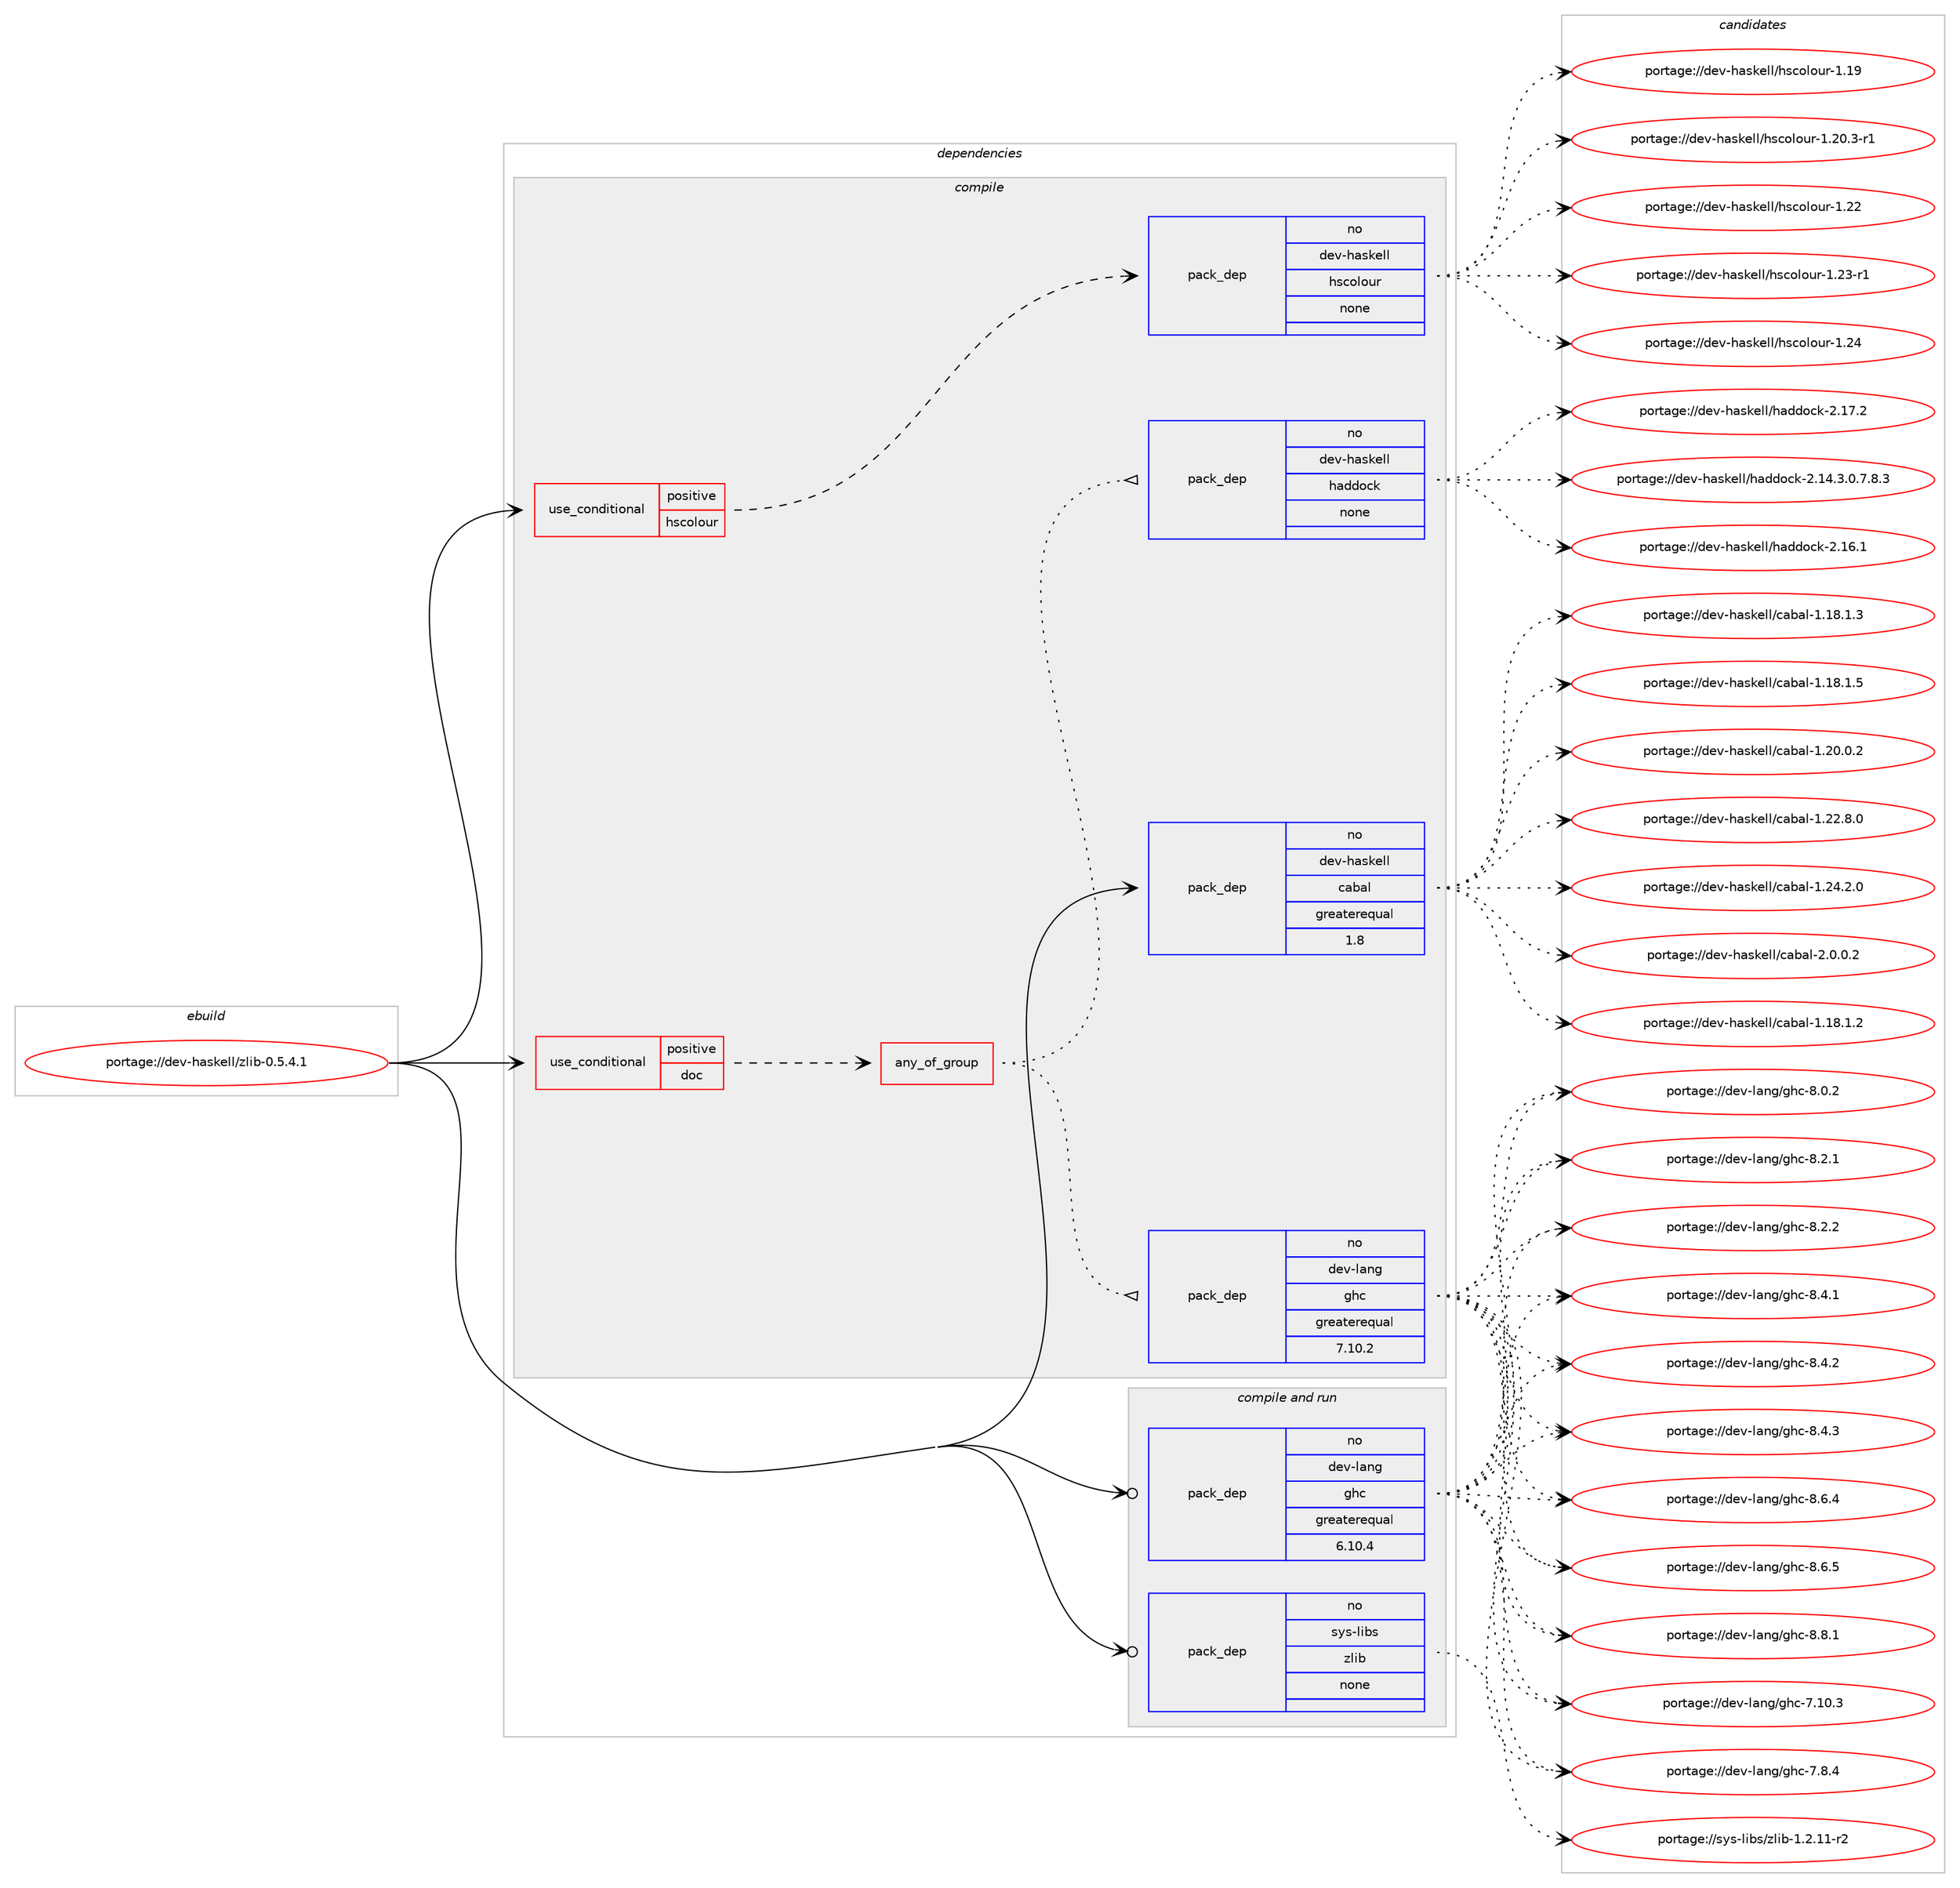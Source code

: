 digraph prolog {

# *************
# Graph options
# *************

newrank=true;
concentrate=true;
compound=true;
graph [rankdir=LR,fontname=Helvetica,fontsize=10,ranksep=1.5];#, ranksep=2.5, nodesep=0.2];
edge  [arrowhead=vee];
node  [fontname=Helvetica,fontsize=10];

# **********
# The ebuild
# **********

subgraph cluster_leftcol {
color=gray;
rank=same;
label=<<i>ebuild</i>>;
id [label="portage://dev-haskell/zlib-0.5.4.1", color=red, width=4, href="../dev-haskell/zlib-0.5.4.1.svg"];
}

# ****************
# The dependencies
# ****************

subgraph cluster_midcol {
color=gray;
label=<<i>dependencies</i>>;
subgraph cluster_compile {
fillcolor="#eeeeee";
style=filled;
label=<<i>compile</i>>;
subgraph cond17883 {
dependency85601 [label=<<TABLE BORDER="0" CELLBORDER="1" CELLSPACING="0" CELLPADDING="4"><TR><TD ROWSPAN="3" CELLPADDING="10">use_conditional</TD></TR><TR><TD>positive</TD></TR><TR><TD>doc</TD></TR></TABLE>>, shape=none, color=red];
subgraph any2644 {
dependency85602 [label=<<TABLE BORDER="0" CELLBORDER="1" CELLSPACING="0" CELLPADDING="4"><TR><TD CELLPADDING="10">any_of_group</TD></TR></TABLE>>, shape=none, color=red];subgraph pack65017 {
dependency85603 [label=<<TABLE BORDER="0" CELLBORDER="1" CELLSPACING="0" CELLPADDING="4" WIDTH="220"><TR><TD ROWSPAN="6" CELLPADDING="30">pack_dep</TD></TR><TR><TD WIDTH="110">no</TD></TR><TR><TD>dev-haskell</TD></TR><TR><TD>haddock</TD></TR><TR><TD>none</TD></TR><TR><TD></TD></TR></TABLE>>, shape=none, color=blue];
}
dependency85602:e -> dependency85603:w [weight=20,style="dotted",arrowhead="oinv"];
subgraph pack65018 {
dependency85604 [label=<<TABLE BORDER="0" CELLBORDER="1" CELLSPACING="0" CELLPADDING="4" WIDTH="220"><TR><TD ROWSPAN="6" CELLPADDING="30">pack_dep</TD></TR><TR><TD WIDTH="110">no</TD></TR><TR><TD>dev-lang</TD></TR><TR><TD>ghc</TD></TR><TR><TD>greaterequal</TD></TR><TR><TD>7.10.2</TD></TR></TABLE>>, shape=none, color=blue];
}
dependency85602:e -> dependency85604:w [weight=20,style="dotted",arrowhead="oinv"];
}
dependency85601:e -> dependency85602:w [weight=20,style="dashed",arrowhead="vee"];
}
id:e -> dependency85601:w [weight=20,style="solid",arrowhead="vee"];
subgraph cond17884 {
dependency85605 [label=<<TABLE BORDER="0" CELLBORDER="1" CELLSPACING="0" CELLPADDING="4"><TR><TD ROWSPAN="3" CELLPADDING="10">use_conditional</TD></TR><TR><TD>positive</TD></TR><TR><TD>hscolour</TD></TR></TABLE>>, shape=none, color=red];
subgraph pack65019 {
dependency85606 [label=<<TABLE BORDER="0" CELLBORDER="1" CELLSPACING="0" CELLPADDING="4" WIDTH="220"><TR><TD ROWSPAN="6" CELLPADDING="30">pack_dep</TD></TR><TR><TD WIDTH="110">no</TD></TR><TR><TD>dev-haskell</TD></TR><TR><TD>hscolour</TD></TR><TR><TD>none</TD></TR><TR><TD></TD></TR></TABLE>>, shape=none, color=blue];
}
dependency85605:e -> dependency85606:w [weight=20,style="dashed",arrowhead="vee"];
}
id:e -> dependency85605:w [weight=20,style="solid",arrowhead="vee"];
subgraph pack65020 {
dependency85607 [label=<<TABLE BORDER="0" CELLBORDER="1" CELLSPACING="0" CELLPADDING="4" WIDTH="220"><TR><TD ROWSPAN="6" CELLPADDING="30">pack_dep</TD></TR><TR><TD WIDTH="110">no</TD></TR><TR><TD>dev-haskell</TD></TR><TR><TD>cabal</TD></TR><TR><TD>greaterequal</TD></TR><TR><TD>1.8</TD></TR></TABLE>>, shape=none, color=blue];
}
id:e -> dependency85607:w [weight=20,style="solid",arrowhead="vee"];
}
subgraph cluster_compileandrun {
fillcolor="#eeeeee";
style=filled;
label=<<i>compile and run</i>>;
subgraph pack65021 {
dependency85608 [label=<<TABLE BORDER="0" CELLBORDER="1" CELLSPACING="0" CELLPADDING="4" WIDTH="220"><TR><TD ROWSPAN="6" CELLPADDING="30">pack_dep</TD></TR><TR><TD WIDTH="110">no</TD></TR><TR><TD>dev-lang</TD></TR><TR><TD>ghc</TD></TR><TR><TD>greaterequal</TD></TR><TR><TD>6.10.4</TD></TR></TABLE>>, shape=none, color=blue];
}
id:e -> dependency85608:w [weight=20,style="solid",arrowhead="odotvee"];
subgraph pack65022 {
dependency85609 [label=<<TABLE BORDER="0" CELLBORDER="1" CELLSPACING="0" CELLPADDING="4" WIDTH="220"><TR><TD ROWSPAN="6" CELLPADDING="30">pack_dep</TD></TR><TR><TD WIDTH="110">no</TD></TR><TR><TD>sys-libs</TD></TR><TR><TD>zlib</TD></TR><TR><TD>none</TD></TR><TR><TD></TD></TR></TABLE>>, shape=none, color=blue];
}
id:e -> dependency85609:w [weight=20,style="solid",arrowhead="odotvee"];
}
subgraph cluster_run {
fillcolor="#eeeeee";
style=filled;
label=<<i>run</i>>;
}
}

# **************
# The candidates
# **************

subgraph cluster_choices {
rank=same;
color=gray;
label=<<i>candidates</i>>;

subgraph choice65017 {
color=black;
nodesep=1;
choiceportage1001011184510497115107101108108471049710010011199107455046495246514648465546564651 [label="portage://dev-haskell/haddock-2.14.3.0.7.8.3", color=red, width=4,href="../dev-haskell/haddock-2.14.3.0.7.8.3.svg"];
choiceportage100101118451049711510710110810847104971001001119910745504649544649 [label="portage://dev-haskell/haddock-2.16.1", color=red, width=4,href="../dev-haskell/haddock-2.16.1.svg"];
choiceportage100101118451049711510710110810847104971001001119910745504649554650 [label="portage://dev-haskell/haddock-2.17.2", color=red, width=4,href="../dev-haskell/haddock-2.17.2.svg"];
dependency85603:e -> choiceportage1001011184510497115107101108108471049710010011199107455046495246514648465546564651:w [style=dotted,weight="100"];
dependency85603:e -> choiceportage100101118451049711510710110810847104971001001119910745504649544649:w [style=dotted,weight="100"];
dependency85603:e -> choiceportage100101118451049711510710110810847104971001001119910745504649554650:w [style=dotted,weight="100"];
}
subgraph choice65018 {
color=black;
nodesep=1;
choiceportage1001011184510897110103471031049945554649484651 [label="portage://dev-lang/ghc-7.10.3", color=red, width=4,href="../dev-lang/ghc-7.10.3.svg"];
choiceportage10010111845108971101034710310499455546564652 [label="portage://dev-lang/ghc-7.8.4", color=red, width=4,href="../dev-lang/ghc-7.8.4.svg"];
choiceportage10010111845108971101034710310499455646484650 [label="portage://dev-lang/ghc-8.0.2", color=red, width=4,href="../dev-lang/ghc-8.0.2.svg"];
choiceportage10010111845108971101034710310499455646504649 [label="portage://dev-lang/ghc-8.2.1", color=red, width=4,href="../dev-lang/ghc-8.2.1.svg"];
choiceportage10010111845108971101034710310499455646504650 [label="portage://dev-lang/ghc-8.2.2", color=red, width=4,href="../dev-lang/ghc-8.2.2.svg"];
choiceportage10010111845108971101034710310499455646524649 [label="portage://dev-lang/ghc-8.4.1", color=red, width=4,href="../dev-lang/ghc-8.4.1.svg"];
choiceportage10010111845108971101034710310499455646524650 [label="portage://dev-lang/ghc-8.4.2", color=red, width=4,href="../dev-lang/ghc-8.4.2.svg"];
choiceportage10010111845108971101034710310499455646524651 [label="portage://dev-lang/ghc-8.4.3", color=red, width=4,href="../dev-lang/ghc-8.4.3.svg"];
choiceportage10010111845108971101034710310499455646544652 [label="portage://dev-lang/ghc-8.6.4", color=red, width=4,href="../dev-lang/ghc-8.6.4.svg"];
choiceportage10010111845108971101034710310499455646544653 [label="portage://dev-lang/ghc-8.6.5", color=red, width=4,href="../dev-lang/ghc-8.6.5.svg"];
choiceportage10010111845108971101034710310499455646564649 [label="portage://dev-lang/ghc-8.8.1", color=red, width=4,href="../dev-lang/ghc-8.8.1.svg"];
dependency85604:e -> choiceportage1001011184510897110103471031049945554649484651:w [style=dotted,weight="100"];
dependency85604:e -> choiceportage10010111845108971101034710310499455546564652:w [style=dotted,weight="100"];
dependency85604:e -> choiceportage10010111845108971101034710310499455646484650:w [style=dotted,weight="100"];
dependency85604:e -> choiceportage10010111845108971101034710310499455646504649:w [style=dotted,weight="100"];
dependency85604:e -> choiceportage10010111845108971101034710310499455646504650:w [style=dotted,weight="100"];
dependency85604:e -> choiceportage10010111845108971101034710310499455646524649:w [style=dotted,weight="100"];
dependency85604:e -> choiceportage10010111845108971101034710310499455646524650:w [style=dotted,weight="100"];
dependency85604:e -> choiceportage10010111845108971101034710310499455646524651:w [style=dotted,weight="100"];
dependency85604:e -> choiceportage10010111845108971101034710310499455646544652:w [style=dotted,weight="100"];
dependency85604:e -> choiceportage10010111845108971101034710310499455646544653:w [style=dotted,weight="100"];
dependency85604:e -> choiceportage10010111845108971101034710310499455646564649:w [style=dotted,weight="100"];
}
subgraph choice65019 {
color=black;
nodesep=1;
choiceportage100101118451049711510710110810847104115991111081111171144549464957 [label="portage://dev-haskell/hscolour-1.19", color=red, width=4,href="../dev-haskell/hscolour-1.19.svg"];
choiceportage10010111845104971151071011081084710411599111108111117114454946504846514511449 [label="portage://dev-haskell/hscolour-1.20.3-r1", color=red, width=4,href="../dev-haskell/hscolour-1.20.3-r1.svg"];
choiceportage100101118451049711510710110810847104115991111081111171144549465050 [label="portage://dev-haskell/hscolour-1.22", color=red, width=4,href="../dev-haskell/hscolour-1.22.svg"];
choiceportage1001011184510497115107101108108471041159911110811111711445494650514511449 [label="portage://dev-haskell/hscolour-1.23-r1", color=red, width=4,href="../dev-haskell/hscolour-1.23-r1.svg"];
choiceportage100101118451049711510710110810847104115991111081111171144549465052 [label="portage://dev-haskell/hscolour-1.24", color=red, width=4,href="../dev-haskell/hscolour-1.24.svg"];
dependency85606:e -> choiceportage100101118451049711510710110810847104115991111081111171144549464957:w [style=dotted,weight="100"];
dependency85606:e -> choiceportage10010111845104971151071011081084710411599111108111117114454946504846514511449:w [style=dotted,weight="100"];
dependency85606:e -> choiceportage100101118451049711510710110810847104115991111081111171144549465050:w [style=dotted,weight="100"];
dependency85606:e -> choiceportage1001011184510497115107101108108471041159911110811111711445494650514511449:w [style=dotted,weight="100"];
dependency85606:e -> choiceportage100101118451049711510710110810847104115991111081111171144549465052:w [style=dotted,weight="100"];
}
subgraph choice65020 {
color=black;
nodesep=1;
choiceportage10010111845104971151071011081084799979897108454946495646494650 [label="portage://dev-haskell/cabal-1.18.1.2", color=red, width=4,href="../dev-haskell/cabal-1.18.1.2.svg"];
choiceportage10010111845104971151071011081084799979897108454946495646494651 [label="portage://dev-haskell/cabal-1.18.1.3", color=red, width=4,href="../dev-haskell/cabal-1.18.1.3.svg"];
choiceportage10010111845104971151071011081084799979897108454946495646494653 [label="portage://dev-haskell/cabal-1.18.1.5", color=red, width=4,href="../dev-haskell/cabal-1.18.1.5.svg"];
choiceportage10010111845104971151071011081084799979897108454946504846484650 [label="portage://dev-haskell/cabal-1.20.0.2", color=red, width=4,href="../dev-haskell/cabal-1.20.0.2.svg"];
choiceportage10010111845104971151071011081084799979897108454946505046564648 [label="portage://dev-haskell/cabal-1.22.8.0", color=red, width=4,href="../dev-haskell/cabal-1.22.8.0.svg"];
choiceportage10010111845104971151071011081084799979897108454946505246504648 [label="portage://dev-haskell/cabal-1.24.2.0", color=red, width=4,href="../dev-haskell/cabal-1.24.2.0.svg"];
choiceportage100101118451049711510710110810847999798971084550464846484650 [label="portage://dev-haskell/cabal-2.0.0.2", color=red, width=4,href="../dev-haskell/cabal-2.0.0.2.svg"];
dependency85607:e -> choiceportage10010111845104971151071011081084799979897108454946495646494650:w [style=dotted,weight="100"];
dependency85607:e -> choiceportage10010111845104971151071011081084799979897108454946495646494651:w [style=dotted,weight="100"];
dependency85607:e -> choiceportage10010111845104971151071011081084799979897108454946495646494653:w [style=dotted,weight="100"];
dependency85607:e -> choiceportage10010111845104971151071011081084799979897108454946504846484650:w [style=dotted,weight="100"];
dependency85607:e -> choiceportage10010111845104971151071011081084799979897108454946505046564648:w [style=dotted,weight="100"];
dependency85607:e -> choiceportage10010111845104971151071011081084799979897108454946505246504648:w [style=dotted,weight="100"];
dependency85607:e -> choiceportage100101118451049711510710110810847999798971084550464846484650:w [style=dotted,weight="100"];
}
subgraph choice65021 {
color=black;
nodesep=1;
choiceportage1001011184510897110103471031049945554649484651 [label="portage://dev-lang/ghc-7.10.3", color=red, width=4,href="../dev-lang/ghc-7.10.3.svg"];
choiceportage10010111845108971101034710310499455546564652 [label="portage://dev-lang/ghc-7.8.4", color=red, width=4,href="../dev-lang/ghc-7.8.4.svg"];
choiceportage10010111845108971101034710310499455646484650 [label="portage://dev-lang/ghc-8.0.2", color=red, width=4,href="../dev-lang/ghc-8.0.2.svg"];
choiceportage10010111845108971101034710310499455646504649 [label="portage://dev-lang/ghc-8.2.1", color=red, width=4,href="../dev-lang/ghc-8.2.1.svg"];
choiceportage10010111845108971101034710310499455646504650 [label="portage://dev-lang/ghc-8.2.2", color=red, width=4,href="../dev-lang/ghc-8.2.2.svg"];
choiceportage10010111845108971101034710310499455646524649 [label="portage://dev-lang/ghc-8.4.1", color=red, width=4,href="../dev-lang/ghc-8.4.1.svg"];
choiceportage10010111845108971101034710310499455646524650 [label="portage://dev-lang/ghc-8.4.2", color=red, width=4,href="../dev-lang/ghc-8.4.2.svg"];
choiceportage10010111845108971101034710310499455646524651 [label="portage://dev-lang/ghc-8.4.3", color=red, width=4,href="../dev-lang/ghc-8.4.3.svg"];
choiceportage10010111845108971101034710310499455646544652 [label="portage://dev-lang/ghc-8.6.4", color=red, width=4,href="../dev-lang/ghc-8.6.4.svg"];
choiceportage10010111845108971101034710310499455646544653 [label="portage://dev-lang/ghc-8.6.5", color=red, width=4,href="../dev-lang/ghc-8.6.5.svg"];
choiceportage10010111845108971101034710310499455646564649 [label="portage://dev-lang/ghc-8.8.1", color=red, width=4,href="../dev-lang/ghc-8.8.1.svg"];
dependency85608:e -> choiceportage1001011184510897110103471031049945554649484651:w [style=dotted,weight="100"];
dependency85608:e -> choiceportage10010111845108971101034710310499455546564652:w [style=dotted,weight="100"];
dependency85608:e -> choiceportage10010111845108971101034710310499455646484650:w [style=dotted,weight="100"];
dependency85608:e -> choiceportage10010111845108971101034710310499455646504649:w [style=dotted,weight="100"];
dependency85608:e -> choiceportage10010111845108971101034710310499455646504650:w [style=dotted,weight="100"];
dependency85608:e -> choiceportage10010111845108971101034710310499455646524649:w [style=dotted,weight="100"];
dependency85608:e -> choiceportage10010111845108971101034710310499455646524650:w [style=dotted,weight="100"];
dependency85608:e -> choiceportage10010111845108971101034710310499455646524651:w [style=dotted,weight="100"];
dependency85608:e -> choiceportage10010111845108971101034710310499455646544652:w [style=dotted,weight="100"];
dependency85608:e -> choiceportage10010111845108971101034710310499455646544653:w [style=dotted,weight="100"];
dependency85608:e -> choiceportage10010111845108971101034710310499455646564649:w [style=dotted,weight="100"];
}
subgraph choice65022 {
color=black;
nodesep=1;
choiceportage11512111545108105981154712210810598454946504649494511450 [label="portage://sys-libs/zlib-1.2.11-r2", color=red, width=4,href="../sys-libs/zlib-1.2.11-r2.svg"];
dependency85609:e -> choiceportage11512111545108105981154712210810598454946504649494511450:w [style=dotted,weight="100"];
}
}

}
